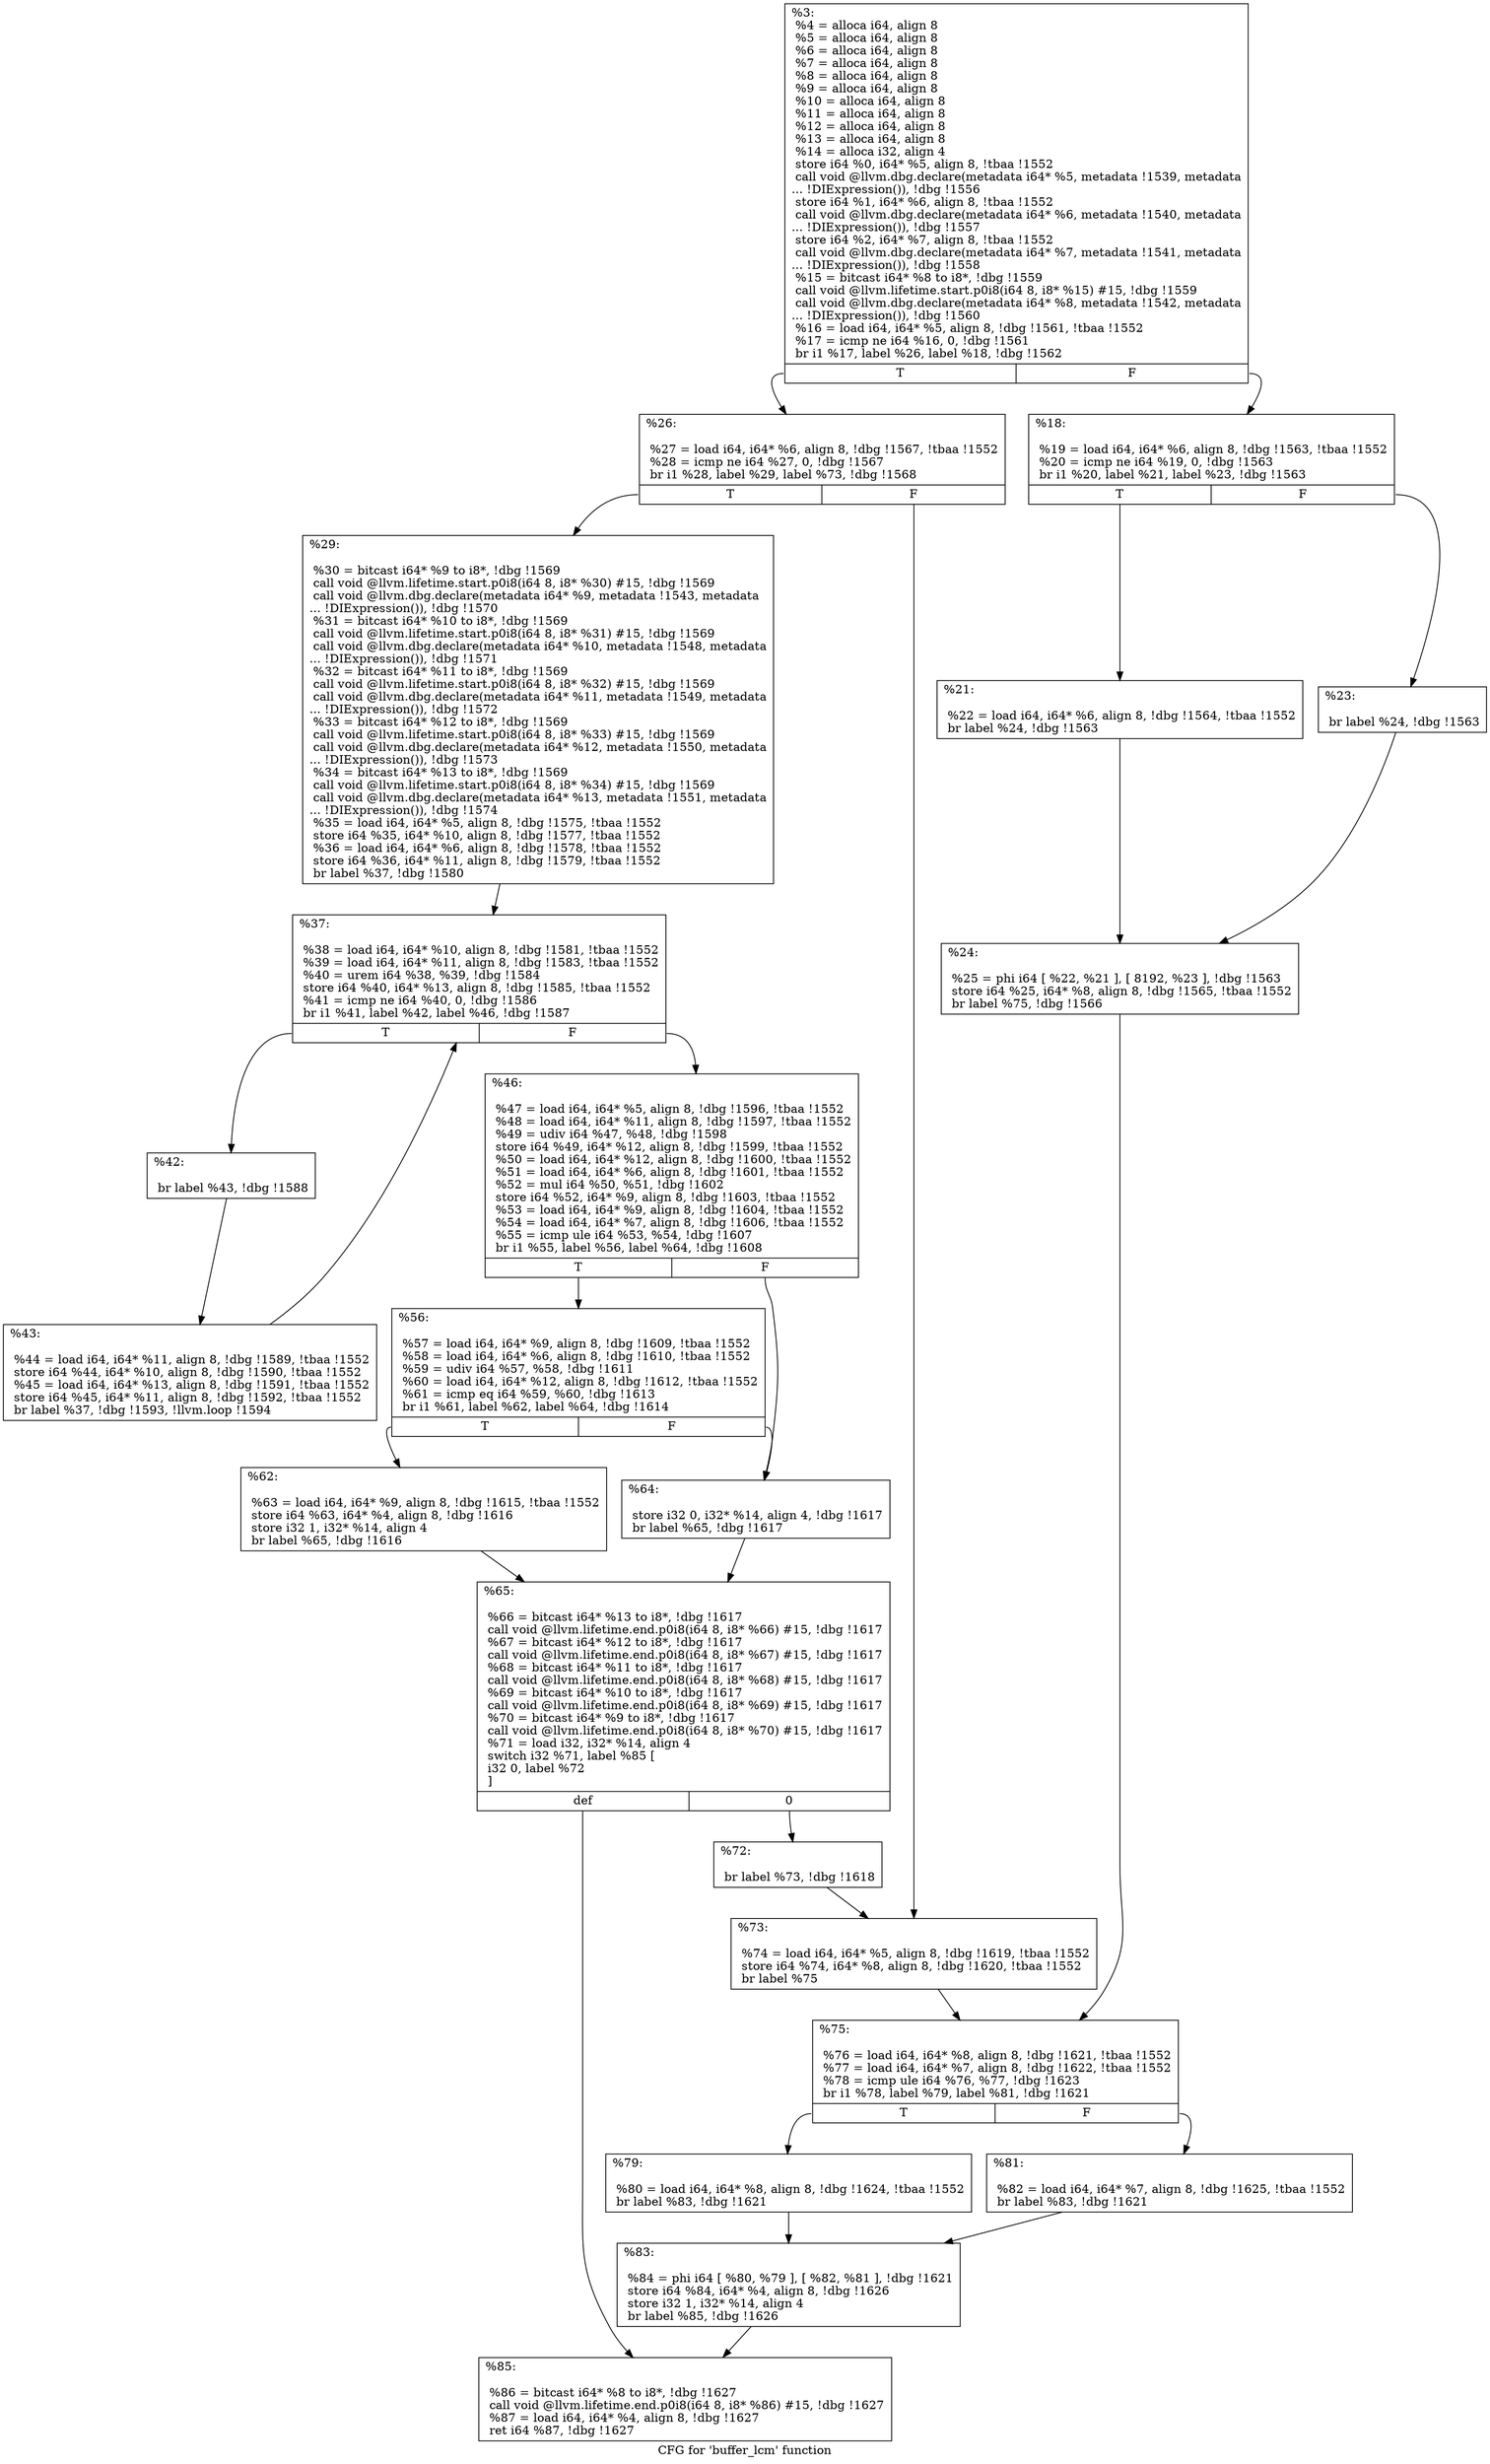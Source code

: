 digraph "CFG for 'buffer_lcm' function" {
	label="CFG for 'buffer_lcm' function";

	Node0x280ede0 [shape=record,label="{%3:\l  %4 = alloca i64, align 8\l  %5 = alloca i64, align 8\l  %6 = alloca i64, align 8\l  %7 = alloca i64, align 8\l  %8 = alloca i64, align 8\l  %9 = alloca i64, align 8\l  %10 = alloca i64, align 8\l  %11 = alloca i64, align 8\l  %12 = alloca i64, align 8\l  %13 = alloca i64, align 8\l  %14 = alloca i32, align 4\l  store i64 %0, i64* %5, align 8, !tbaa !1552\l  call void @llvm.dbg.declare(metadata i64* %5, metadata !1539, metadata\l... !DIExpression()), !dbg !1556\l  store i64 %1, i64* %6, align 8, !tbaa !1552\l  call void @llvm.dbg.declare(metadata i64* %6, metadata !1540, metadata\l... !DIExpression()), !dbg !1557\l  store i64 %2, i64* %7, align 8, !tbaa !1552\l  call void @llvm.dbg.declare(metadata i64* %7, metadata !1541, metadata\l... !DIExpression()), !dbg !1558\l  %15 = bitcast i64* %8 to i8*, !dbg !1559\l  call void @llvm.lifetime.start.p0i8(i64 8, i8* %15) #15, !dbg !1559\l  call void @llvm.dbg.declare(metadata i64* %8, metadata !1542, metadata\l... !DIExpression()), !dbg !1560\l  %16 = load i64, i64* %5, align 8, !dbg !1561, !tbaa !1552\l  %17 = icmp ne i64 %16, 0, !dbg !1561\l  br i1 %17, label %26, label %18, !dbg !1562\l|{<s0>T|<s1>F}}"];
	Node0x280ede0:s0 -> Node0x28103f0;
	Node0x280ede0:s1 -> Node0x28102b0;
	Node0x28102b0 [shape=record,label="{%18:\l\l  %19 = load i64, i64* %6, align 8, !dbg !1563, !tbaa !1552\l  %20 = icmp ne i64 %19, 0, !dbg !1563\l  br i1 %20, label %21, label %23, !dbg !1563\l|{<s0>T|<s1>F}}"];
	Node0x28102b0:s0 -> Node0x2810300;
	Node0x28102b0:s1 -> Node0x2810350;
	Node0x2810300 [shape=record,label="{%21:\l\l  %22 = load i64, i64* %6, align 8, !dbg !1564, !tbaa !1552\l  br label %24, !dbg !1563\l}"];
	Node0x2810300 -> Node0x28103a0;
	Node0x2810350 [shape=record,label="{%23:\l\l  br label %24, !dbg !1563\l}"];
	Node0x2810350 -> Node0x28103a0;
	Node0x28103a0 [shape=record,label="{%24:\l\l  %25 = phi i64 [ %22, %21 ], [ 8192, %23 ], !dbg !1563\l  store i64 %25, i64* %8, align 8, !dbg !1565, !tbaa !1552\l  br label %75, !dbg !1566\l}"];
	Node0x28103a0 -> Node0x28107b0;
	Node0x28103f0 [shape=record,label="{%26:\l\l  %27 = load i64, i64* %6, align 8, !dbg !1567, !tbaa !1552\l  %28 = icmp ne i64 %27, 0, !dbg !1567\l  br i1 %28, label %29, label %73, !dbg !1568\l|{<s0>T|<s1>F}}"];
	Node0x28103f0:s0 -> Node0x2810440;
	Node0x28103f0:s1 -> Node0x2810760;
	Node0x2810440 [shape=record,label="{%29:\l\l  %30 = bitcast i64* %9 to i8*, !dbg !1569\l  call void @llvm.lifetime.start.p0i8(i64 8, i8* %30) #15, !dbg !1569\l  call void @llvm.dbg.declare(metadata i64* %9, metadata !1543, metadata\l... !DIExpression()), !dbg !1570\l  %31 = bitcast i64* %10 to i8*, !dbg !1569\l  call void @llvm.lifetime.start.p0i8(i64 8, i8* %31) #15, !dbg !1569\l  call void @llvm.dbg.declare(metadata i64* %10, metadata !1548, metadata\l... !DIExpression()), !dbg !1571\l  %32 = bitcast i64* %11 to i8*, !dbg !1569\l  call void @llvm.lifetime.start.p0i8(i64 8, i8* %32) #15, !dbg !1569\l  call void @llvm.dbg.declare(metadata i64* %11, metadata !1549, metadata\l... !DIExpression()), !dbg !1572\l  %33 = bitcast i64* %12 to i8*, !dbg !1569\l  call void @llvm.lifetime.start.p0i8(i64 8, i8* %33) #15, !dbg !1569\l  call void @llvm.dbg.declare(metadata i64* %12, metadata !1550, metadata\l... !DIExpression()), !dbg !1573\l  %34 = bitcast i64* %13 to i8*, !dbg !1569\l  call void @llvm.lifetime.start.p0i8(i64 8, i8* %34) #15, !dbg !1569\l  call void @llvm.dbg.declare(metadata i64* %13, metadata !1551, metadata\l... !DIExpression()), !dbg !1574\l  %35 = load i64, i64* %5, align 8, !dbg !1575, !tbaa !1552\l  store i64 %35, i64* %10, align 8, !dbg !1577, !tbaa !1552\l  %36 = load i64, i64* %6, align 8, !dbg !1578, !tbaa !1552\l  store i64 %36, i64* %11, align 8, !dbg !1579, !tbaa !1552\l  br label %37, !dbg !1580\l}"];
	Node0x2810440 -> Node0x2810490;
	Node0x2810490 [shape=record,label="{%37:\l\l  %38 = load i64, i64* %10, align 8, !dbg !1581, !tbaa !1552\l  %39 = load i64, i64* %11, align 8, !dbg !1583, !tbaa !1552\l  %40 = urem i64 %38, %39, !dbg !1584\l  store i64 %40, i64* %13, align 8, !dbg !1585, !tbaa !1552\l  %41 = icmp ne i64 %40, 0, !dbg !1586\l  br i1 %41, label %42, label %46, !dbg !1587\l|{<s0>T|<s1>F}}"];
	Node0x2810490:s0 -> Node0x28104e0;
	Node0x2810490:s1 -> Node0x2810580;
	Node0x28104e0 [shape=record,label="{%42:\l\l  br label %43, !dbg !1588\l}"];
	Node0x28104e0 -> Node0x2810530;
	Node0x2810530 [shape=record,label="{%43:\l\l  %44 = load i64, i64* %11, align 8, !dbg !1589, !tbaa !1552\l  store i64 %44, i64* %10, align 8, !dbg !1590, !tbaa !1552\l  %45 = load i64, i64* %13, align 8, !dbg !1591, !tbaa !1552\l  store i64 %45, i64* %11, align 8, !dbg !1592, !tbaa !1552\l  br label %37, !dbg !1593, !llvm.loop !1594\l}"];
	Node0x2810530 -> Node0x2810490;
	Node0x2810580 [shape=record,label="{%46:\l\l  %47 = load i64, i64* %5, align 8, !dbg !1596, !tbaa !1552\l  %48 = load i64, i64* %11, align 8, !dbg !1597, !tbaa !1552\l  %49 = udiv i64 %47, %48, !dbg !1598\l  store i64 %49, i64* %12, align 8, !dbg !1599, !tbaa !1552\l  %50 = load i64, i64* %12, align 8, !dbg !1600, !tbaa !1552\l  %51 = load i64, i64* %6, align 8, !dbg !1601, !tbaa !1552\l  %52 = mul i64 %50, %51, !dbg !1602\l  store i64 %52, i64* %9, align 8, !dbg !1603, !tbaa !1552\l  %53 = load i64, i64* %9, align 8, !dbg !1604, !tbaa !1552\l  %54 = load i64, i64* %7, align 8, !dbg !1606, !tbaa !1552\l  %55 = icmp ule i64 %53, %54, !dbg !1607\l  br i1 %55, label %56, label %64, !dbg !1608\l|{<s0>T|<s1>F}}"];
	Node0x2810580:s0 -> Node0x28105d0;
	Node0x2810580:s1 -> Node0x2810670;
	Node0x28105d0 [shape=record,label="{%56:\l\l  %57 = load i64, i64* %9, align 8, !dbg !1609, !tbaa !1552\l  %58 = load i64, i64* %6, align 8, !dbg !1610, !tbaa !1552\l  %59 = udiv i64 %57, %58, !dbg !1611\l  %60 = load i64, i64* %12, align 8, !dbg !1612, !tbaa !1552\l  %61 = icmp eq i64 %59, %60, !dbg !1613\l  br i1 %61, label %62, label %64, !dbg !1614\l|{<s0>T|<s1>F}}"];
	Node0x28105d0:s0 -> Node0x2810620;
	Node0x28105d0:s1 -> Node0x2810670;
	Node0x2810620 [shape=record,label="{%62:\l\l  %63 = load i64, i64* %9, align 8, !dbg !1615, !tbaa !1552\l  store i64 %63, i64* %4, align 8, !dbg !1616\l  store i32 1, i32* %14, align 4\l  br label %65, !dbg !1616\l}"];
	Node0x2810620 -> Node0x28106c0;
	Node0x2810670 [shape=record,label="{%64:\l\l  store i32 0, i32* %14, align 4, !dbg !1617\l  br label %65, !dbg !1617\l}"];
	Node0x2810670 -> Node0x28106c0;
	Node0x28106c0 [shape=record,label="{%65:\l\l  %66 = bitcast i64* %13 to i8*, !dbg !1617\l  call void @llvm.lifetime.end.p0i8(i64 8, i8* %66) #15, !dbg !1617\l  %67 = bitcast i64* %12 to i8*, !dbg !1617\l  call void @llvm.lifetime.end.p0i8(i64 8, i8* %67) #15, !dbg !1617\l  %68 = bitcast i64* %11 to i8*, !dbg !1617\l  call void @llvm.lifetime.end.p0i8(i64 8, i8* %68) #15, !dbg !1617\l  %69 = bitcast i64* %10 to i8*, !dbg !1617\l  call void @llvm.lifetime.end.p0i8(i64 8, i8* %69) #15, !dbg !1617\l  %70 = bitcast i64* %9 to i8*, !dbg !1617\l  call void @llvm.lifetime.end.p0i8(i64 8, i8* %70) #15, !dbg !1617\l  %71 = load i32, i32* %14, align 4\l  switch i32 %71, label %85 [\l    i32 0, label %72\l  ]\l|{<s0>def|<s1>0}}"];
	Node0x28106c0:s0 -> Node0x28108f0;
	Node0x28106c0:s1 -> Node0x2810710;
	Node0x2810710 [shape=record,label="{%72:\l\l  br label %73, !dbg !1618\l}"];
	Node0x2810710 -> Node0x2810760;
	Node0x2810760 [shape=record,label="{%73:\l\l  %74 = load i64, i64* %5, align 8, !dbg !1619, !tbaa !1552\l  store i64 %74, i64* %8, align 8, !dbg !1620, !tbaa !1552\l  br label %75\l}"];
	Node0x2810760 -> Node0x28107b0;
	Node0x28107b0 [shape=record,label="{%75:\l\l  %76 = load i64, i64* %8, align 8, !dbg !1621, !tbaa !1552\l  %77 = load i64, i64* %7, align 8, !dbg !1622, !tbaa !1552\l  %78 = icmp ule i64 %76, %77, !dbg !1623\l  br i1 %78, label %79, label %81, !dbg !1621\l|{<s0>T|<s1>F}}"];
	Node0x28107b0:s0 -> Node0x2810800;
	Node0x28107b0:s1 -> Node0x2810850;
	Node0x2810800 [shape=record,label="{%79:\l\l  %80 = load i64, i64* %8, align 8, !dbg !1624, !tbaa !1552\l  br label %83, !dbg !1621\l}"];
	Node0x2810800 -> Node0x28108a0;
	Node0x2810850 [shape=record,label="{%81:\l\l  %82 = load i64, i64* %7, align 8, !dbg !1625, !tbaa !1552\l  br label %83, !dbg !1621\l}"];
	Node0x2810850 -> Node0x28108a0;
	Node0x28108a0 [shape=record,label="{%83:\l\l  %84 = phi i64 [ %80, %79 ], [ %82, %81 ], !dbg !1621\l  store i64 %84, i64* %4, align 8, !dbg !1626\l  store i32 1, i32* %14, align 4\l  br label %85, !dbg !1626\l}"];
	Node0x28108a0 -> Node0x28108f0;
	Node0x28108f0 [shape=record,label="{%85:\l\l  %86 = bitcast i64* %8 to i8*, !dbg !1627\l  call void @llvm.lifetime.end.p0i8(i64 8, i8* %86) #15, !dbg !1627\l  %87 = load i64, i64* %4, align 8, !dbg !1627\l  ret i64 %87, !dbg !1627\l}"];
}
